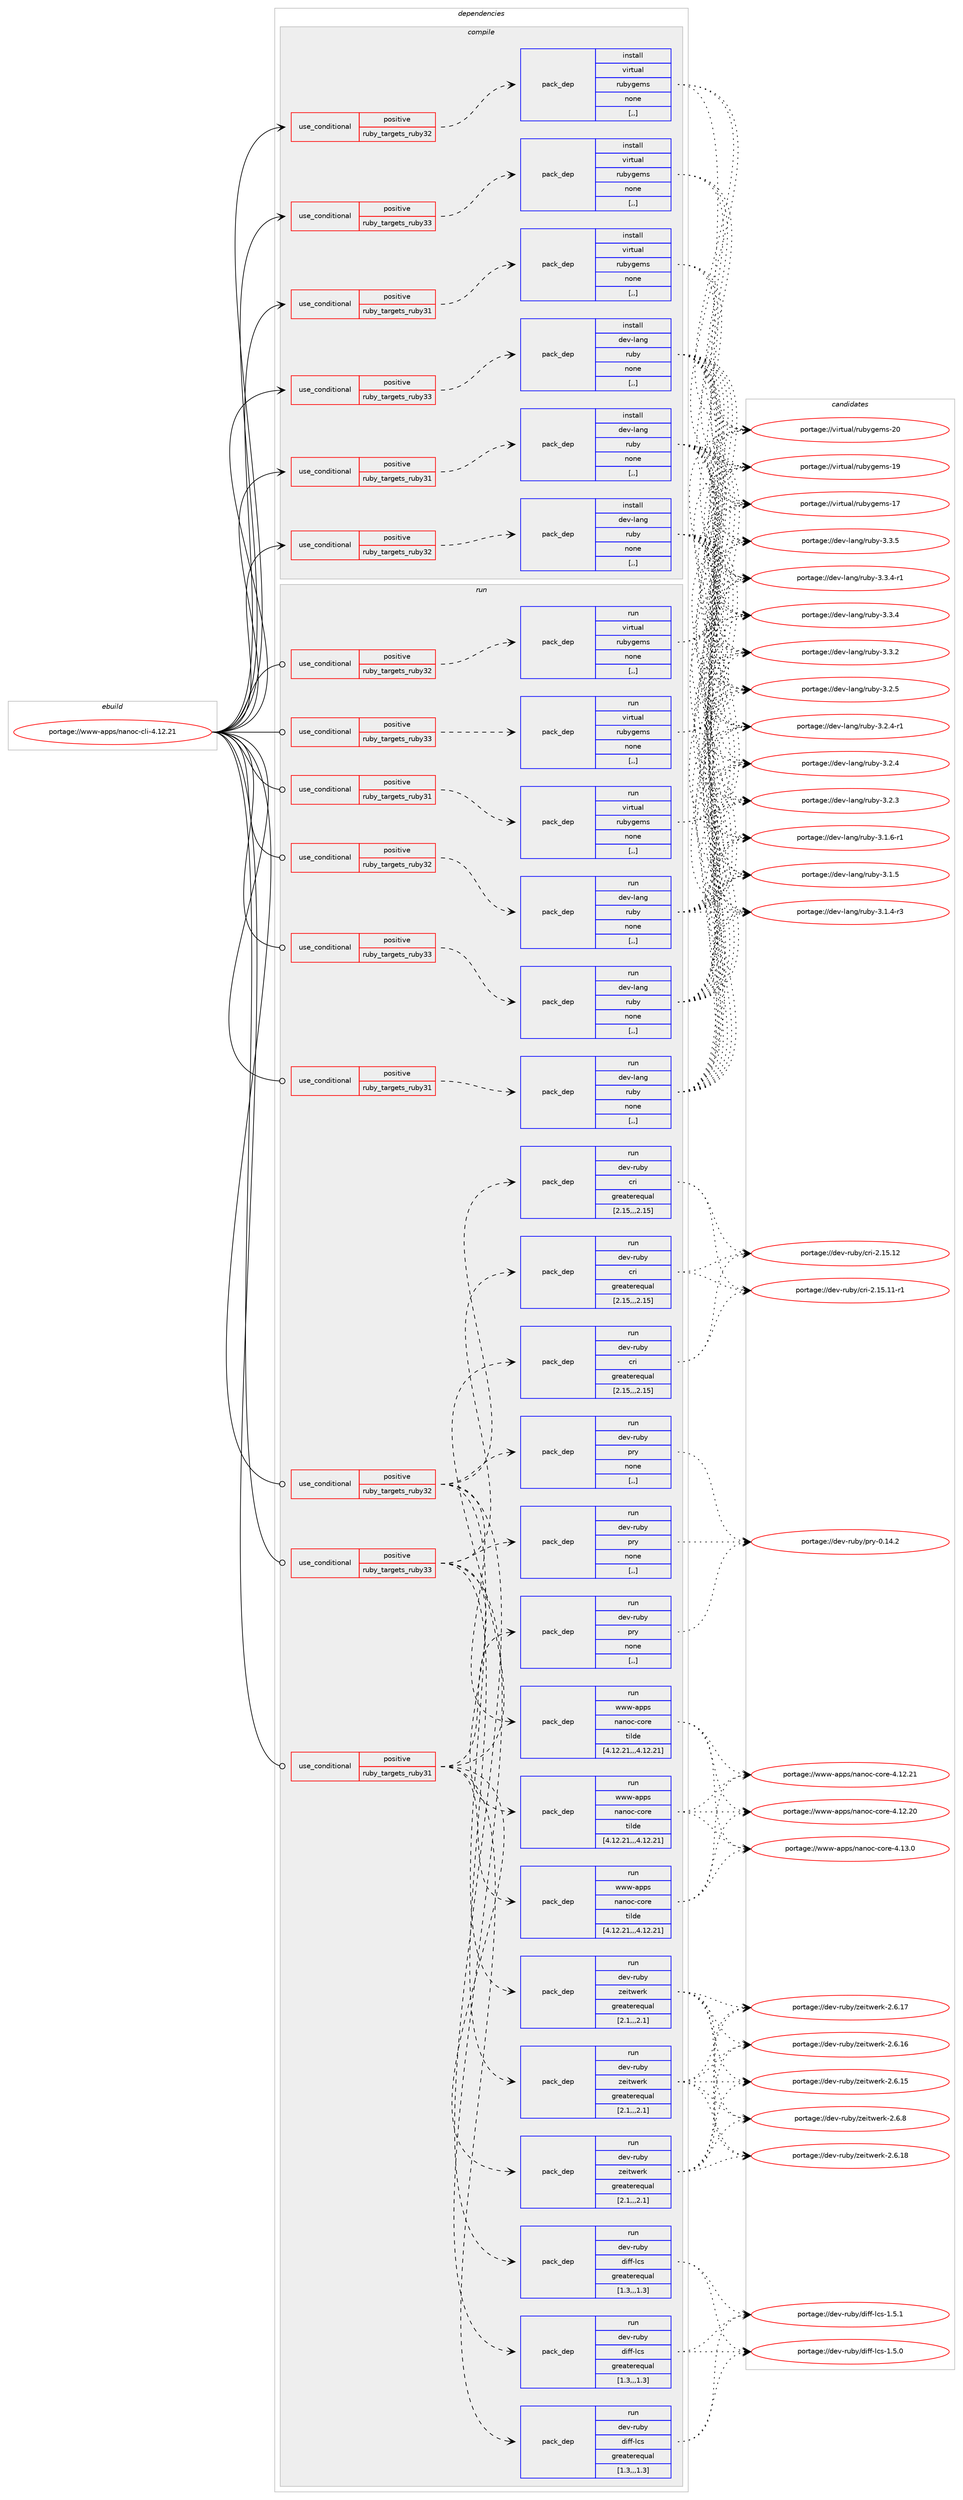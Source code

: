digraph prolog {

# *************
# Graph options
# *************

newrank=true;
concentrate=true;
compound=true;
graph [rankdir=LR,fontname=Helvetica,fontsize=10,ranksep=1.5];#, ranksep=2.5, nodesep=0.2];
edge  [arrowhead=vee];
node  [fontname=Helvetica,fontsize=10];

# **********
# The ebuild
# **********

subgraph cluster_leftcol {
color=gray;
label=<<i>ebuild</i>>;
id [label="portage://www-apps/nanoc-cli-4.12.21", color=red, width=4, href="../www-apps/nanoc-cli-4.12.21.svg"];
}

# ****************
# The dependencies
# ****************

subgraph cluster_midcol {
color=gray;
label=<<i>dependencies</i>>;
subgraph cluster_compile {
fillcolor="#eeeeee";
style=filled;
label=<<i>compile</i>>;
subgraph cond253539 {
dependency958930 [label=<<TABLE BORDER="0" CELLBORDER="1" CELLSPACING="0" CELLPADDING="4"><TR><TD ROWSPAN="3" CELLPADDING="10">use_conditional</TD></TR><TR><TD>positive</TD></TR><TR><TD>ruby_targets_ruby31</TD></TR></TABLE>>, shape=none, color=red];
subgraph pack698368 {
dependency958931 [label=<<TABLE BORDER="0" CELLBORDER="1" CELLSPACING="0" CELLPADDING="4" WIDTH="220"><TR><TD ROWSPAN="6" CELLPADDING="30">pack_dep</TD></TR><TR><TD WIDTH="110">install</TD></TR><TR><TD>dev-lang</TD></TR><TR><TD>ruby</TD></TR><TR><TD>none</TD></TR><TR><TD>[,,]</TD></TR></TABLE>>, shape=none, color=blue];
}
dependency958930:e -> dependency958931:w [weight=20,style="dashed",arrowhead="vee"];
}
id:e -> dependency958930:w [weight=20,style="solid",arrowhead="vee"];
subgraph cond253540 {
dependency958932 [label=<<TABLE BORDER="0" CELLBORDER="1" CELLSPACING="0" CELLPADDING="4"><TR><TD ROWSPAN="3" CELLPADDING="10">use_conditional</TD></TR><TR><TD>positive</TD></TR><TR><TD>ruby_targets_ruby31</TD></TR></TABLE>>, shape=none, color=red];
subgraph pack698369 {
dependency958933 [label=<<TABLE BORDER="0" CELLBORDER="1" CELLSPACING="0" CELLPADDING="4" WIDTH="220"><TR><TD ROWSPAN="6" CELLPADDING="30">pack_dep</TD></TR><TR><TD WIDTH="110">install</TD></TR><TR><TD>virtual</TD></TR><TR><TD>rubygems</TD></TR><TR><TD>none</TD></TR><TR><TD>[,,]</TD></TR></TABLE>>, shape=none, color=blue];
}
dependency958932:e -> dependency958933:w [weight=20,style="dashed",arrowhead="vee"];
}
id:e -> dependency958932:w [weight=20,style="solid",arrowhead="vee"];
subgraph cond253541 {
dependency958934 [label=<<TABLE BORDER="0" CELLBORDER="1" CELLSPACING="0" CELLPADDING="4"><TR><TD ROWSPAN="3" CELLPADDING="10">use_conditional</TD></TR><TR><TD>positive</TD></TR><TR><TD>ruby_targets_ruby32</TD></TR></TABLE>>, shape=none, color=red];
subgraph pack698370 {
dependency958935 [label=<<TABLE BORDER="0" CELLBORDER="1" CELLSPACING="0" CELLPADDING="4" WIDTH="220"><TR><TD ROWSPAN="6" CELLPADDING="30">pack_dep</TD></TR><TR><TD WIDTH="110">install</TD></TR><TR><TD>dev-lang</TD></TR><TR><TD>ruby</TD></TR><TR><TD>none</TD></TR><TR><TD>[,,]</TD></TR></TABLE>>, shape=none, color=blue];
}
dependency958934:e -> dependency958935:w [weight=20,style="dashed",arrowhead="vee"];
}
id:e -> dependency958934:w [weight=20,style="solid",arrowhead="vee"];
subgraph cond253542 {
dependency958936 [label=<<TABLE BORDER="0" CELLBORDER="1" CELLSPACING="0" CELLPADDING="4"><TR><TD ROWSPAN="3" CELLPADDING="10">use_conditional</TD></TR><TR><TD>positive</TD></TR><TR><TD>ruby_targets_ruby32</TD></TR></TABLE>>, shape=none, color=red];
subgraph pack698371 {
dependency958937 [label=<<TABLE BORDER="0" CELLBORDER="1" CELLSPACING="0" CELLPADDING="4" WIDTH="220"><TR><TD ROWSPAN="6" CELLPADDING="30">pack_dep</TD></TR><TR><TD WIDTH="110">install</TD></TR><TR><TD>virtual</TD></TR><TR><TD>rubygems</TD></TR><TR><TD>none</TD></TR><TR><TD>[,,]</TD></TR></TABLE>>, shape=none, color=blue];
}
dependency958936:e -> dependency958937:w [weight=20,style="dashed",arrowhead="vee"];
}
id:e -> dependency958936:w [weight=20,style="solid",arrowhead="vee"];
subgraph cond253543 {
dependency958938 [label=<<TABLE BORDER="0" CELLBORDER="1" CELLSPACING="0" CELLPADDING="4"><TR><TD ROWSPAN="3" CELLPADDING="10">use_conditional</TD></TR><TR><TD>positive</TD></TR><TR><TD>ruby_targets_ruby33</TD></TR></TABLE>>, shape=none, color=red];
subgraph pack698372 {
dependency958939 [label=<<TABLE BORDER="0" CELLBORDER="1" CELLSPACING="0" CELLPADDING="4" WIDTH="220"><TR><TD ROWSPAN="6" CELLPADDING="30">pack_dep</TD></TR><TR><TD WIDTH="110">install</TD></TR><TR><TD>dev-lang</TD></TR><TR><TD>ruby</TD></TR><TR><TD>none</TD></TR><TR><TD>[,,]</TD></TR></TABLE>>, shape=none, color=blue];
}
dependency958938:e -> dependency958939:w [weight=20,style="dashed",arrowhead="vee"];
}
id:e -> dependency958938:w [weight=20,style="solid",arrowhead="vee"];
subgraph cond253544 {
dependency958940 [label=<<TABLE BORDER="0" CELLBORDER="1" CELLSPACING="0" CELLPADDING="4"><TR><TD ROWSPAN="3" CELLPADDING="10">use_conditional</TD></TR><TR><TD>positive</TD></TR><TR><TD>ruby_targets_ruby33</TD></TR></TABLE>>, shape=none, color=red];
subgraph pack698373 {
dependency958941 [label=<<TABLE BORDER="0" CELLBORDER="1" CELLSPACING="0" CELLPADDING="4" WIDTH="220"><TR><TD ROWSPAN="6" CELLPADDING="30">pack_dep</TD></TR><TR><TD WIDTH="110">install</TD></TR><TR><TD>virtual</TD></TR><TR><TD>rubygems</TD></TR><TR><TD>none</TD></TR><TR><TD>[,,]</TD></TR></TABLE>>, shape=none, color=blue];
}
dependency958940:e -> dependency958941:w [weight=20,style="dashed",arrowhead="vee"];
}
id:e -> dependency958940:w [weight=20,style="solid",arrowhead="vee"];
}
subgraph cluster_compileandrun {
fillcolor="#eeeeee";
style=filled;
label=<<i>compile and run</i>>;
}
subgraph cluster_run {
fillcolor="#eeeeee";
style=filled;
label=<<i>run</i>>;
subgraph cond253545 {
dependency958942 [label=<<TABLE BORDER="0" CELLBORDER="1" CELLSPACING="0" CELLPADDING="4"><TR><TD ROWSPAN="3" CELLPADDING="10">use_conditional</TD></TR><TR><TD>positive</TD></TR><TR><TD>ruby_targets_ruby31</TD></TR></TABLE>>, shape=none, color=red];
subgraph pack698374 {
dependency958943 [label=<<TABLE BORDER="0" CELLBORDER="1" CELLSPACING="0" CELLPADDING="4" WIDTH="220"><TR><TD ROWSPAN="6" CELLPADDING="30">pack_dep</TD></TR><TR><TD WIDTH="110">run</TD></TR><TR><TD>dev-lang</TD></TR><TR><TD>ruby</TD></TR><TR><TD>none</TD></TR><TR><TD>[,,]</TD></TR></TABLE>>, shape=none, color=blue];
}
dependency958942:e -> dependency958943:w [weight=20,style="dashed",arrowhead="vee"];
}
id:e -> dependency958942:w [weight=20,style="solid",arrowhead="odot"];
subgraph cond253546 {
dependency958944 [label=<<TABLE BORDER="0" CELLBORDER="1" CELLSPACING="0" CELLPADDING="4"><TR><TD ROWSPAN="3" CELLPADDING="10">use_conditional</TD></TR><TR><TD>positive</TD></TR><TR><TD>ruby_targets_ruby31</TD></TR></TABLE>>, shape=none, color=red];
subgraph pack698375 {
dependency958945 [label=<<TABLE BORDER="0" CELLBORDER="1" CELLSPACING="0" CELLPADDING="4" WIDTH="220"><TR><TD ROWSPAN="6" CELLPADDING="30">pack_dep</TD></TR><TR><TD WIDTH="110">run</TD></TR><TR><TD>dev-ruby</TD></TR><TR><TD>cri</TD></TR><TR><TD>greaterequal</TD></TR><TR><TD>[2.15,,,2.15]</TD></TR></TABLE>>, shape=none, color=blue];
}
dependency958944:e -> dependency958945:w [weight=20,style="dashed",arrowhead="vee"];
subgraph pack698376 {
dependency958946 [label=<<TABLE BORDER="0" CELLBORDER="1" CELLSPACING="0" CELLPADDING="4" WIDTH="220"><TR><TD ROWSPAN="6" CELLPADDING="30">pack_dep</TD></TR><TR><TD WIDTH="110">run</TD></TR><TR><TD>dev-ruby</TD></TR><TR><TD>diff-lcs</TD></TR><TR><TD>greaterequal</TD></TR><TR><TD>[1.3,,,1.3]</TD></TR></TABLE>>, shape=none, color=blue];
}
dependency958944:e -> dependency958946:w [weight=20,style="dashed",arrowhead="vee"];
subgraph pack698377 {
dependency958947 [label=<<TABLE BORDER="0" CELLBORDER="1" CELLSPACING="0" CELLPADDING="4" WIDTH="220"><TR><TD ROWSPAN="6" CELLPADDING="30">pack_dep</TD></TR><TR><TD WIDTH="110">run</TD></TR><TR><TD>www-apps</TD></TR><TR><TD>nanoc-core</TD></TR><TR><TD>tilde</TD></TR><TR><TD>[4.12.21,,,4.12.21]</TD></TR></TABLE>>, shape=none, color=blue];
}
dependency958944:e -> dependency958947:w [weight=20,style="dashed",arrowhead="vee"];
subgraph pack698378 {
dependency958948 [label=<<TABLE BORDER="0" CELLBORDER="1" CELLSPACING="0" CELLPADDING="4" WIDTH="220"><TR><TD ROWSPAN="6" CELLPADDING="30">pack_dep</TD></TR><TR><TD WIDTH="110">run</TD></TR><TR><TD>dev-ruby</TD></TR><TR><TD>pry</TD></TR><TR><TD>none</TD></TR><TR><TD>[,,]</TD></TR></TABLE>>, shape=none, color=blue];
}
dependency958944:e -> dependency958948:w [weight=20,style="dashed",arrowhead="vee"];
subgraph pack698379 {
dependency958949 [label=<<TABLE BORDER="0" CELLBORDER="1" CELLSPACING="0" CELLPADDING="4" WIDTH="220"><TR><TD ROWSPAN="6" CELLPADDING="30">pack_dep</TD></TR><TR><TD WIDTH="110">run</TD></TR><TR><TD>dev-ruby</TD></TR><TR><TD>zeitwerk</TD></TR><TR><TD>greaterequal</TD></TR><TR><TD>[2.1,,,2.1]</TD></TR></TABLE>>, shape=none, color=blue];
}
dependency958944:e -> dependency958949:w [weight=20,style="dashed",arrowhead="vee"];
}
id:e -> dependency958944:w [weight=20,style="solid",arrowhead="odot"];
subgraph cond253547 {
dependency958950 [label=<<TABLE BORDER="0" CELLBORDER="1" CELLSPACING="0" CELLPADDING="4"><TR><TD ROWSPAN="3" CELLPADDING="10">use_conditional</TD></TR><TR><TD>positive</TD></TR><TR><TD>ruby_targets_ruby31</TD></TR></TABLE>>, shape=none, color=red];
subgraph pack698380 {
dependency958951 [label=<<TABLE BORDER="0" CELLBORDER="1" CELLSPACING="0" CELLPADDING="4" WIDTH="220"><TR><TD ROWSPAN="6" CELLPADDING="30">pack_dep</TD></TR><TR><TD WIDTH="110">run</TD></TR><TR><TD>virtual</TD></TR><TR><TD>rubygems</TD></TR><TR><TD>none</TD></TR><TR><TD>[,,]</TD></TR></TABLE>>, shape=none, color=blue];
}
dependency958950:e -> dependency958951:w [weight=20,style="dashed",arrowhead="vee"];
}
id:e -> dependency958950:w [weight=20,style="solid",arrowhead="odot"];
subgraph cond253548 {
dependency958952 [label=<<TABLE BORDER="0" CELLBORDER="1" CELLSPACING="0" CELLPADDING="4"><TR><TD ROWSPAN="3" CELLPADDING="10">use_conditional</TD></TR><TR><TD>positive</TD></TR><TR><TD>ruby_targets_ruby32</TD></TR></TABLE>>, shape=none, color=red];
subgraph pack698381 {
dependency958953 [label=<<TABLE BORDER="0" CELLBORDER="1" CELLSPACING="0" CELLPADDING="4" WIDTH="220"><TR><TD ROWSPAN="6" CELLPADDING="30">pack_dep</TD></TR><TR><TD WIDTH="110">run</TD></TR><TR><TD>dev-lang</TD></TR><TR><TD>ruby</TD></TR><TR><TD>none</TD></TR><TR><TD>[,,]</TD></TR></TABLE>>, shape=none, color=blue];
}
dependency958952:e -> dependency958953:w [weight=20,style="dashed",arrowhead="vee"];
}
id:e -> dependency958952:w [weight=20,style="solid",arrowhead="odot"];
subgraph cond253549 {
dependency958954 [label=<<TABLE BORDER="0" CELLBORDER="1" CELLSPACING="0" CELLPADDING="4"><TR><TD ROWSPAN="3" CELLPADDING="10">use_conditional</TD></TR><TR><TD>positive</TD></TR><TR><TD>ruby_targets_ruby32</TD></TR></TABLE>>, shape=none, color=red];
subgraph pack698382 {
dependency958955 [label=<<TABLE BORDER="0" CELLBORDER="1" CELLSPACING="0" CELLPADDING="4" WIDTH="220"><TR><TD ROWSPAN="6" CELLPADDING="30">pack_dep</TD></TR><TR><TD WIDTH="110">run</TD></TR><TR><TD>dev-ruby</TD></TR><TR><TD>cri</TD></TR><TR><TD>greaterequal</TD></TR><TR><TD>[2.15,,,2.15]</TD></TR></TABLE>>, shape=none, color=blue];
}
dependency958954:e -> dependency958955:w [weight=20,style="dashed",arrowhead="vee"];
subgraph pack698383 {
dependency958956 [label=<<TABLE BORDER="0" CELLBORDER="1" CELLSPACING="0" CELLPADDING="4" WIDTH="220"><TR><TD ROWSPAN="6" CELLPADDING="30">pack_dep</TD></TR><TR><TD WIDTH="110">run</TD></TR><TR><TD>dev-ruby</TD></TR><TR><TD>diff-lcs</TD></TR><TR><TD>greaterequal</TD></TR><TR><TD>[1.3,,,1.3]</TD></TR></TABLE>>, shape=none, color=blue];
}
dependency958954:e -> dependency958956:w [weight=20,style="dashed",arrowhead="vee"];
subgraph pack698384 {
dependency958957 [label=<<TABLE BORDER="0" CELLBORDER="1" CELLSPACING="0" CELLPADDING="4" WIDTH="220"><TR><TD ROWSPAN="6" CELLPADDING="30">pack_dep</TD></TR><TR><TD WIDTH="110">run</TD></TR><TR><TD>www-apps</TD></TR><TR><TD>nanoc-core</TD></TR><TR><TD>tilde</TD></TR><TR><TD>[4.12.21,,,4.12.21]</TD></TR></TABLE>>, shape=none, color=blue];
}
dependency958954:e -> dependency958957:w [weight=20,style="dashed",arrowhead="vee"];
subgraph pack698385 {
dependency958958 [label=<<TABLE BORDER="0" CELLBORDER="1" CELLSPACING="0" CELLPADDING="4" WIDTH="220"><TR><TD ROWSPAN="6" CELLPADDING="30">pack_dep</TD></TR><TR><TD WIDTH="110">run</TD></TR><TR><TD>dev-ruby</TD></TR><TR><TD>pry</TD></TR><TR><TD>none</TD></TR><TR><TD>[,,]</TD></TR></TABLE>>, shape=none, color=blue];
}
dependency958954:e -> dependency958958:w [weight=20,style="dashed",arrowhead="vee"];
subgraph pack698386 {
dependency958959 [label=<<TABLE BORDER="0" CELLBORDER="1" CELLSPACING="0" CELLPADDING="4" WIDTH="220"><TR><TD ROWSPAN="6" CELLPADDING="30">pack_dep</TD></TR><TR><TD WIDTH="110">run</TD></TR><TR><TD>dev-ruby</TD></TR><TR><TD>zeitwerk</TD></TR><TR><TD>greaterequal</TD></TR><TR><TD>[2.1,,,2.1]</TD></TR></TABLE>>, shape=none, color=blue];
}
dependency958954:e -> dependency958959:w [weight=20,style="dashed",arrowhead="vee"];
}
id:e -> dependency958954:w [weight=20,style="solid",arrowhead="odot"];
subgraph cond253550 {
dependency958960 [label=<<TABLE BORDER="0" CELLBORDER="1" CELLSPACING="0" CELLPADDING="4"><TR><TD ROWSPAN="3" CELLPADDING="10">use_conditional</TD></TR><TR><TD>positive</TD></TR><TR><TD>ruby_targets_ruby32</TD></TR></TABLE>>, shape=none, color=red];
subgraph pack698387 {
dependency958961 [label=<<TABLE BORDER="0" CELLBORDER="1" CELLSPACING="0" CELLPADDING="4" WIDTH="220"><TR><TD ROWSPAN="6" CELLPADDING="30">pack_dep</TD></TR><TR><TD WIDTH="110">run</TD></TR><TR><TD>virtual</TD></TR><TR><TD>rubygems</TD></TR><TR><TD>none</TD></TR><TR><TD>[,,]</TD></TR></TABLE>>, shape=none, color=blue];
}
dependency958960:e -> dependency958961:w [weight=20,style="dashed",arrowhead="vee"];
}
id:e -> dependency958960:w [weight=20,style="solid",arrowhead="odot"];
subgraph cond253551 {
dependency958962 [label=<<TABLE BORDER="0" CELLBORDER="1" CELLSPACING="0" CELLPADDING="4"><TR><TD ROWSPAN="3" CELLPADDING="10">use_conditional</TD></TR><TR><TD>positive</TD></TR><TR><TD>ruby_targets_ruby33</TD></TR></TABLE>>, shape=none, color=red];
subgraph pack698388 {
dependency958963 [label=<<TABLE BORDER="0" CELLBORDER="1" CELLSPACING="0" CELLPADDING="4" WIDTH="220"><TR><TD ROWSPAN="6" CELLPADDING="30">pack_dep</TD></TR><TR><TD WIDTH="110">run</TD></TR><TR><TD>dev-lang</TD></TR><TR><TD>ruby</TD></TR><TR><TD>none</TD></TR><TR><TD>[,,]</TD></TR></TABLE>>, shape=none, color=blue];
}
dependency958962:e -> dependency958963:w [weight=20,style="dashed",arrowhead="vee"];
}
id:e -> dependency958962:w [weight=20,style="solid",arrowhead="odot"];
subgraph cond253552 {
dependency958964 [label=<<TABLE BORDER="0" CELLBORDER="1" CELLSPACING="0" CELLPADDING="4"><TR><TD ROWSPAN="3" CELLPADDING="10">use_conditional</TD></TR><TR><TD>positive</TD></TR><TR><TD>ruby_targets_ruby33</TD></TR></TABLE>>, shape=none, color=red];
subgraph pack698389 {
dependency958965 [label=<<TABLE BORDER="0" CELLBORDER="1" CELLSPACING="0" CELLPADDING="4" WIDTH="220"><TR><TD ROWSPAN="6" CELLPADDING="30">pack_dep</TD></TR><TR><TD WIDTH="110">run</TD></TR><TR><TD>dev-ruby</TD></TR><TR><TD>cri</TD></TR><TR><TD>greaterequal</TD></TR><TR><TD>[2.15,,,2.15]</TD></TR></TABLE>>, shape=none, color=blue];
}
dependency958964:e -> dependency958965:w [weight=20,style="dashed",arrowhead="vee"];
subgraph pack698390 {
dependency958966 [label=<<TABLE BORDER="0" CELLBORDER="1" CELLSPACING="0" CELLPADDING="4" WIDTH="220"><TR><TD ROWSPAN="6" CELLPADDING="30">pack_dep</TD></TR><TR><TD WIDTH="110">run</TD></TR><TR><TD>dev-ruby</TD></TR><TR><TD>diff-lcs</TD></TR><TR><TD>greaterequal</TD></TR><TR><TD>[1.3,,,1.3]</TD></TR></TABLE>>, shape=none, color=blue];
}
dependency958964:e -> dependency958966:w [weight=20,style="dashed",arrowhead="vee"];
subgraph pack698391 {
dependency958967 [label=<<TABLE BORDER="0" CELLBORDER="1" CELLSPACING="0" CELLPADDING="4" WIDTH="220"><TR><TD ROWSPAN="6" CELLPADDING="30">pack_dep</TD></TR><TR><TD WIDTH="110">run</TD></TR><TR><TD>www-apps</TD></TR><TR><TD>nanoc-core</TD></TR><TR><TD>tilde</TD></TR><TR><TD>[4.12.21,,,4.12.21]</TD></TR></TABLE>>, shape=none, color=blue];
}
dependency958964:e -> dependency958967:w [weight=20,style="dashed",arrowhead="vee"];
subgraph pack698392 {
dependency958968 [label=<<TABLE BORDER="0" CELLBORDER="1" CELLSPACING="0" CELLPADDING="4" WIDTH="220"><TR><TD ROWSPAN="6" CELLPADDING="30">pack_dep</TD></TR><TR><TD WIDTH="110">run</TD></TR><TR><TD>dev-ruby</TD></TR><TR><TD>pry</TD></TR><TR><TD>none</TD></TR><TR><TD>[,,]</TD></TR></TABLE>>, shape=none, color=blue];
}
dependency958964:e -> dependency958968:w [weight=20,style="dashed",arrowhead="vee"];
subgraph pack698393 {
dependency958969 [label=<<TABLE BORDER="0" CELLBORDER="1" CELLSPACING="0" CELLPADDING="4" WIDTH="220"><TR><TD ROWSPAN="6" CELLPADDING="30">pack_dep</TD></TR><TR><TD WIDTH="110">run</TD></TR><TR><TD>dev-ruby</TD></TR><TR><TD>zeitwerk</TD></TR><TR><TD>greaterequal</TD></TR><TR><TD>[2.1,,,2.1]</TD></TR></TABLE>>, shape=none, color=blue];
}
dependency958964:e -> dependency958969:w [weight=20,style="dashed",arrowhead="vee"];
}
id:e -> dependency958964:w [weight=20,style="solid",arrowhead="odot"];
subgraph cond253553 {
dependency958970 [label=<<TABLE BORDER="0" CELLBORDER="1" CELLSPACING="0" CELLPADDING="4"><TR><TD ROWSPAN="3" CELLPADDING="10">use_conditional</TD></TR><TR><TD>positive</TD></TR><TR><TD>ruby_targets_ruby33</TD></TR></TABLE>>, shape=none, color=red];
subgraph pack698394 {
dependency958971 [label=<<TABLE BORDER="0" CELLBORDER="1" CELLSPACING="0" CELLPADDING="4" WIDTH="220"><TR><TD ROWSPAN="6" CELLPADDING="30">pack_dep</TD></TR><TR><TD WIDTH="110">run</TD></TR><TR><TD>virtual</TD></TR><TR><TD>rubygems</TD></TR><TR><TD>none</TD></TR><TR><TD>[,,]</TD></TR></TABLE>>, shape=none, color=blue];
}
dependency958970:e -> dependency958971:w [weight=20,style="dashed",arrowhead="vee"];
}
id:e -> dependency958970:w [weight=20,style="solid",arrowhead="odot"];
}
}

# **************
# The candidates
# **************

subgraph cluster_choices {
rank=same;
color=gray;
label=<<i>candidates</i>>;

subgraph choice698368 {
color=black;
nodesep=1;
choice10010111845108971101034711411798121455146514653 [label="portage://dev-lang/ruby-3.3.5", color=red, width=4,href="../dev-lang/ruby-3.3.5.svg"];
choice100101118451089711010347114117981214551465146524511449 [label="portage://dev-lang/ruby-3.3.4-r1", color=red, width=4,href="../dev-lang/ruby-3.3.4-r1.svg"];
choice10010111845108971101034711411798121455146514652 [label="portage://dev-lang/ruby-3.3.4", color=red, width=4,href="../dev-lang/ruby-3.3.4.svg"];
choice10010111845108971101034711411798121455146514650 [label="portage://dev-lang/ruby-3.3.2", color=red, width=4,href="../dev-lang/ruby-3.3.2.svg"];
choice10010111845108971101034711411798121455146504653 [label="portage://dev-lang/ruby-3.2.5", color=red, width=4,href="../dev-lang/ruby-3.2.5.svg"];
choice100101118451089711010347114117981214551465046524511449 [label="portage://dev-lang/ruby-3.2.4-r1", color=red, width=4,href="../dev-lang/ruby-3.2.4-r1.svg"];
choice10010111845108971101034711411798121455146504652 [label="portage://dev-lang/ruby-3.2.4", color=red, width=4,href="../dev-lang/ruby-3.2.4.svg"];
choice10010111845108971101034711411798121455146504651 [label="portage://dev-lang/ruby-3.2.3", color=red, width=4,href="../dev-lang/ruby-3.2.3.svg"];
choice100101118451089711010347114117981214551464946544511449 [label="portage://dev-lang/ruby-3.1.6-r1", color=red, width=4,href="../dev-lang/ruby-3.1.6-r1.svg"];
choice10010111845108971101034711411798121455146494653 [label="portage://dev-lang/ruby-3.1.5", color=red, width=4,href="../dev-lang/ruby-3.1.5.svg"];
choice100101118451089711010347114117981214551464946524511451 [label="portage://dev-lang/ruby-3.1.4-r3", color=red, width=4,href="../dev-lang/ruby-3.1.4-r3.svg"];
dependency958931:e -> choice10010111845108971101034711411798121455146514653:w [style=dotted,weight="100"];
dependency958931:e -> choice100101118451089711010347114117981214551465146524511449:w [style=dotted,weight="100"];
dependency958931:e -> choice10010111845108971101034711411798121455146514652:w [style=dotted,weight="100"];
dependency958931:e -> choice10010111845108971101034711411798121455146514650:w [style=dotted,weight="100"];
dependency958931:e -> choice10010111845108971101034711411798121455146504653:w [style=dotted,weight="100"];
dependency958931:e -> choice100101118451089711010347114117981214551465046524511449:w [style=dotted,weight="100"];
dependency958931:e -> choice10010111845108971101034711411798121455146504652:w [style=dotted,weight="100"];
dependency958931:e -> choice10010111845108971101034711411798121455146504651:w [style=dotted,weight="100"];
dependency958931:e -> choice100101118451089711010347114117981214551464946544511449:w [style=dotted,weight="100"];
dependency958931:e -> choice10010111845108971101034711411798121455146494653:w [style=dotted,weight="100"];
dependency958931:e -> choice100101118451089711010347114117981214551464946524511451:w [style=dotted,weight="100"];
}
subgraph choice698369 {
color=black;
nodesep=1;
choice118105114116117971084711411798121103101109115455048 [label="portage://virtual/rubygems-20", color=red, width=4,href="../virtual/rubygems-20.svg"];
choice118105114116117971084711411798121103101109115454957 [label="portage://virtual/rubygems-19", color=red, width=4,href="../virtual/rubygems-19.svg"];
choice118105114116117971084711411798121103101109115454955 [label="portage://virtual/rubygems-17", color=red, width=4,href="../virtual/rubygems-17.svg"];
dependency958933:e -> choice118105114116117971084711411798121103101109115455048:w [style=dotted,weight="100"];
dependency958933:e -> choice118105114116117971084711411798121103101109115454957:w [style=dotted,weight="100"];
dependency958933:e -> choice118105114116117971084711411798121103101109115454955:w [style=dotted,weight="100"];
}
subgraph choice698370 {
color=black;
nodesep=1;
choice10010111845108971101034711411798121455146514653 [label="portage://dev-lang/ruby-3.3.5", color=red, width=4,href="../dev-lang/ruby-3.3.5.svg"];
choice100101118451089711010347114117981214551465146524511449 [label="portage://dev-lang/ruby-3.3.4-r1", color=red, width=4,href="../dev-lang/ruby-3.3.4-r1.svg"];
choice10010111845108971101034711411798121455146514652 [label="portage://dev-lang/ruby-3.3.4", color=red, width=4,href="../dev-lang/ruby-3.3.4.svg"];
choice10010111845108971101034711411798121455146514650 [label="portage://dev-lang/ruby-3.3.2", color=red, width=4,href="../dev-lang/ruby-3.3.2.svg"];
choice10010111845108971101034711411798121455146504653 [label="portage://dev-lang/ruby-3.2.5", color=red, width=4,href="../dev-lang/ruby-3.2.5.svg"];
choice100101118451089711010347114117981214551465046524511449 [label="portage://dev-lang/ruby-3.2.4-r1", color=red, width=4,href="../dev-lang/ruby-3.2.4-r1.svg"];
choice10010111845108971101034711411798121455146504652 [label="portage://dev-lang/ruby-3.2.4", color=red, width=4,href="../dev-lang/ruby-3.2.4.svg"];
choice10010111845108971101034711411798121455146504651 [label="portage://dev-lang/ruby-3.2.3", color=red, width=4,href="../dev-lang/ruby-3.2.3.svg"];
choice100101118451089711010347114117981214551464946544511449 [label="portage://dev-lang/ruby-3.1.6-r1", color=red, width=4,href="../dev-lang/ruby-3.1.6-r1.svg"];
choice10010111845108971101034711411798121455146494653 [label="portage://dev-lang/ruby-3.1.5", color=red, width=4,href="../dev-lang/ruby-3.1.5.svg"];
choice100101118451089711010347114117981214551464946524511451 [label="portage://dev-lang/ruby-3.1.4-r3", color=red, width=4,href="../dev-lang/ruby-3.1.4-r3.svg"];
dependency958935:e -> choice10010111845108971101034711411798121455146514653:w [style=dotted,weight="100"];
dependency958935:e -> choice100101118451089711010347114117981214551465146524511449:w [style=dotted,weight="100"];
dependency958935:e -> choice10010111845108971101034711411798121455146514652:w [style=dotted,weight="100"];
dependency958935:e -> choice10010111845108971101034711411798121455146514650:w [style=dotted,weight="100"];
dependency958935:e -> choice10010111845108971101034711411798121455146504653:w [style=dotted,weight="100"];
dependency958935:e -> choice100101118451089711010347114117981214551465046524511449:w [style=dotted,weight="100"];
dependency958935:e -> choice10010111845108971101034711411798121455146504652:w [style=dotted,weight="100"];
dependency958935:e -> choice10010111845108971101034711411798121455146504651:w [style=dotted,weight="100"];
dependency958935:e -> choice100101118451089711010347114117981214551464946544511449:w [style=dotted,weight="100"];
dependency958935:e -> choice10010111845108971101034711411798121455146494653:w [style=dotted,weight="100"];
dependency958935:e -> choice100101118451089711010347114117981214551464946524511451:w [style=dotted,weight="100"];
}
subgraph choice698371 {
color=black;
nodesep=1;
choice118105114116117971084711411798121103101109115455048 [label="portage://virtual/rubygems-20", color=red, width=4,href="../virtual/rubygems-20.svg"];
choice118105114116117971084711411798121103101109115454957 [label="portage://virtual/rubygems-19", color=red, width=4,href="../virtual/rubygems-19.svg"];
choice118105114116117971084711411798121103101109115454955 [label="portage://virtual/rubygems-17", color=red, width=4,href="../virtual/rubygems-17.svg"];
dependency958937:e -> choice118105114116117971084711411798121103101109115455048:w [style=dotted,weight="100"];
dependency958937:e -> choice118105114116117971084711411798121103101109115454957:w [style=dotted,weight="100"];
dependency958937:e -> choice118105114116117971084711411798121103101109115454955:w [style=dotted,weight="100"];
}
subgraph choice698372 {
color=black;
nodesep=1;
choice10010111845108971101034711411798121455146514653 [label="portage://dev-lang/ruby-3.3.5", color=red, width=4,href="../dev-lang/ruby-3.3.5.svg"];
choice100101118451089711010347114117981214551465146524511449 [label="portage://dev-lang/ruby-3.3.4-r1", color=red, width=4,href="../dev-lang/ruby-3.3.4-r1.svg"];
choice10010111845108971101034711411798121455146514652 [label="portage://dev-lang/ruby-3.3.4", color=red, width=4,href="../dev-lang/ruby-3.3.4.svg"];
choice10010111845108971101034711411798121455146514650 [label="portage://dev-lang/ruby-3.3.2", color=red, width=4,href="../dev-lang/ruby-3.3.2.svg"];
choice10010111845108971101034711411798121455146504653 [label="portage://dev-lang/ruby-3.2.5", color=red, width=4,href="../dev-lang/ruby-3.2.5.svg"];
choice100101118451089711010347114117981214551465046524511449 [label="portage://dev-lang/ruby-3.2.4-r1", color=red, width=4,href="../dev-lang/ruby-3.2.4-r1.svg"];
choice10010111845108971101034711411798121455146504652 [label="portage://dev-lang/ruby-3.2.4", color=red, width=4,href="../dev-lang/ruby-3.2.4.svg"];
choice10010111845108971101034711411798121455146504651 [label="portage://dev-lang/ruby-3.2.3", color=red, width=4,href="../dev-lang/ruby-3.2.3.svg"];
choice100101118451089711010347114117981214551464946544511449 [label="portage://dev-lang/ruby-3.1.6-r1", color=red, width=4,href="../dev-lang/ruby-3.1.6-r1.svg"];
choice10010111845108971101034711411798121455146494653 [label="portage://dev-lang/ruby-3.1.5", color=red, width=4,href="../dev-lang/ruby-3.1.5.svg"];
choice100101118451089711010347114117981214551464946524511451 [label="portage://dev-lang/ruby-3.1.4-r3", color=red, width=4,href="../dev-lang/ruby-3.1.4-r3.svg"];
dependency958939:e -> choice10010111845108971101034711411798121455146514653:w [style=dotted,weight="100"];
dependency958939:e -> choice100101118451089711010347114117981214551465146524511449:w [style=dotted,weight="100"];
dependency958939:e -> choice10010111845108971101034711411798121455146514652:w [style=dotted,weight="100"];
dependency958939:e -> choice10010111845108971101034711411798121455146514650:w [style=dotted,weight="100"];
dependency958939:e -> choice10010111845108971101034711411798121455146504653:w [style=dotted,weight="100"];
dependency958939:e -> choice100101118451089711010347114117981214551465046524511449:w [style=dotted,weight="100"];
dependency958939:e -> choice10010111845108971101034711411798121455146504652:w [style=dotted,weight="100"];
dependency958939:e -> choice10010111845108971101034711411798121455146504651:w [style=dotted,weight="100"];
dependency958939:e -> choice100101118451089711010347114117981214551464946544511449:w [style=dotted,weight="100"];
dependency958939:e -> choice10010111845108971101034711411798121455146494653:w [style=dotted,weight="100"];
dependency958939:e -> choice100101118451089711010347114117981214551464946524511451:w [style=dotted,weight="100"];
}
subgraph choice698373 {
color=black;
nodesep=1;
choice118105114116117971084711411798121103101109115455048 [label="portage://virtual/rubygems-20", color=red, width=4,href="../virtual/rubygems-20.svg"];
choice118105114116117971084711411798121103101109115454957 [label="portage://virtual/rubygems-19", color=red, width=4,href="../virtual/rubygems-19.svg"];
choice118105114116117971084711411798121103101109115454955 [label="portage://virtual/rubygems-17", color=red, width=4,href="../virtual/rubygems-17.svg"];
dependency958941:e -> choice118105114116117971084711411798121103101109115455048:w [style=dotted,weight="100"];
dependency958941:e -> choice118105114116117971084711411798121103101109115454957:w [style=dotted,weight="100"];
dependency958941:e -> choice118105114116117971084711411798121103101109115454955:w [style=dotted,weight="100"];
}
subgraph choice698374 {
color=black;
nodesep=1;
choice10010111845108971101034711411798121455146514653 [label="portage://dev-lang/ruby-3.3.5", color=red, width=4,href="../dev-lang/ruby-3.3.5.svg"];
choice100101118451089711010347114117981214551465146524511449 [label="portage://dev-lang/ruby-3.3.4-r1", color=red, width=4,href="../dev-lang/ruby-3.3.4-r1.svg"];
choice10010111845108971101034711411798121455146514652 [label="portage://dev-lang/ruby-3.3.4", color=red, width=4,href="../dev-lang/ruby-3.3.4.svg"];
choice10010111845108971101034711411798121455146514650 [label="portage://dev-lang/ruby-3.3.2", color=red, width=4,href="../dev-lang/ruby-3.3.2.svg"];
choice10010111845108971101034711411798121455146504653 [label="portage://dev-lang/ruby-3.2.5", color=red, width=4,href="../dev-lang/ruby-3.2.5.svg"];
choice100101118451089711010347114117981214551465046524511449 [label="portage://dev-lang/ruby-3.2.4-r1", color=red, width=4,href="../dev-lang/ruby-3.2.4-r1.svg"];
choice10010111845108971101034711411798121455146504652 [label="portage://dev-lang/ruby-3.2.4", color=red, width=4,href="../dev-lang/ruby-3.2.4.svg"];
choice10010111845108971101034711411798121455146504651 [label="portage://dev-lang/ruby-3.2.3", color=red, width=4,href="../dev-lang/ruby-3.2.3.svg"];
choice100101118451089711010347114117981214551464946544511449 [label="portage://dev-lang/ruby-3.1.6-r1", color=red, width=4,href="../dev-lang/ruby-3.1.6-r1.svg"];
choice10010111845108971101034711411798121455146494653 [label="portage://dev-lang/ruby-3.1.5", color=red, width=4,href="../dev-lang/ruby-3.1.5.svg"];
choice100101118451089711010347114117981214551464946524511451 [label="portage://dev-lang/ruby-3.1.4-r3", color=red, width=4,href="../dev-lang/ruby-3.1.4-r3.svg"];
dependency958943:e -> choice10010111845108971101034711411798121455146514653:w [style=dotted,weight="100"];
dependency958943:e -> choice100101118451089711010347114117981214551465146524511449:w [style=dotted,weight="100"];
dependency958943:e -> choice10010111845108971101034711411798121455146514652:w [style=dotted,weight="100"];
dependency958943:e -> choice10010111845108971101034711411798121455146514650:w [style=dotted,weight="100"];
dependency958943:e -> choice10010111845108971101034711411798121455146504653:w [style=dotted,weight="100"];
dependency958943:e -> choice100101118451089711010347114117981214551465046524511449:w [style=dotted,weight="100"];
dependency958943:e -> choice10010111845108971101034711411798121455146504652:w [style=dotted,weight="100"];
dependency958943:e -> choice10010111845108971101034711411798121455146504651:w [style=dotted,weight="100"];
dependency958943:e -> choice100101118451089711010347114117981214551464946544511449:w [style=dotted,weight="100"];
dependency958943:e -> choice10010111845108971101034711411798121455146494653:w [style=dotted,weight="100"];
dependency958943:e -> choice100101118451089711010347114117981214551464946524511451:w [style=dotted,weight="100"];
}
subgraph choice698375 {
color=black;
nodesep=1;
choice100101118451141179812147991141054550464953464950 [label="portage://dev-ruby/cri-2.15.12", color=red, width=4,href="../dev-ruby/cri-2.15.12.svg"];
choice1001011184511411798121479911410545504649534649494511449 [label="portage://dev-ruby/cri-2.15.11-r1", color=red, width=4,href="../dev-ruby/cri-2.15.11-r1.svg"];
dependency958945:e -> choice100101118451141179812147991141054550464953464950:w [style=dotted,weight="100"];
dependency958945:e -> choice1001011184511411798121479911410545504649534649494511449:w [style=dotted,weight="100"];
}
subgraph choice698376 {
color=black;
nodesep=1;
choice1001011184511411798121471001051021024510899115454946534649 [label="portage://dev-ruby/diff-lcs-1.5.1", color=red, width=4,href="../dev-ruby/diff-lcs-1.5.1.svg"];
choice1001011184511411798121471001051021024510899115454946534648 [label="portage://dev-ruby/diff-lcs-1.5.0", color=red, width=4,href="../dev-ruby/diff-lcs-1.5.0.svg"];
dependency958946:e -> choice1001011184511411798121471001051021024510899115454946534649:w [style=dotted,weight="100"];
dependency958946:e -> choice1001011184511411798121471001051021024510899115454946534648:w [style=dotted,weight="100"];
}
subgraph choice698377 {
color=black;
nodesep=1;
choice1191191194597112112115471109711011199459911111410145524649514648 [label="portage://www-apps/nanoc-core-4.13.0", color=red, width=4,href="../www-apps/nanoc-core-4.13.0.svg"];
choice119119119459711211211547110971101119945991111141014552464950465049 [label="portage://www-apps/nanoc-core-4.12.21", color=red, width=4,href="../www-apps/nanoc-core-4.12.21.svg"];
choice119119119459711211211547110971101119945991111141014552464950465048 [label="portage://www-apps/nanoc-core-4.12.20", color=red, width=4,href="../www-apps/nanoc-core-4.12.20.svg"];
dependency958947:e -> choice1191191194597112112115471109711011199459911111410145524649514648:w [style=dotted,weight="100"];
dependency958947:e -> choice119119119459711211211547110971101119945991111141014552464950465049:w [style=dotted,weight="100"];
dependency958947:e -> choice119119119459711211211547110971101119945991111141014552464950465048:w [style=dotted,weight="100"];
}
subgraph choice698378 {
color=black;
nodesep=1;
choice10010111845114117981214711211412145484649524650 [label="portage://dev-ruby/pry-0.14.2", color=red, width=4,href="../dev-ruby/pry-0.14.2.svg"];
dependency958948:e -> choice10010111845114117981214711211412145484649524650:w [style=dotted,weight="100"];
}
subgraph choice698379 {
color=black;
nodesep=1;
choice10010111845114117981214712210110511611910111410745504654464956 [label="portage://dev-ruby/zeitwerk-2.6.18", color=red, width=4,href="../dev-ruby/zeitwerk-2.6.18.svg"];
choice10010111845114117981214712210110511611910111410745504654464955 [label="portage://dev-ruby/zeitwerk-2.6.17", color=red, width=4,href="../dev-ruby/zeitwerk-2.6.17.svg"];
choice10010111845114117981214712210110511611910111410745504654464954 [label="portage://dev-ruby/zeitwerk-2.6.16", color=red, width=4,href="../dev-ruby/zeitwerk-2.6.16.svg"];
choice10010111845114117981214712210110511611910111410745504654464953 [label="portage://dev-ruby/zeitwerk-2.6.15", color=red, width=4,href="../dev-ruby/zeitwerk-2.6.15.svg"];
choice100101118451141179812147122101105116119101114107455046544656 [label="portage://dev-ruby/zeitwerk-2.6.8", color=red, width=4,href="../dev-ruby/zeitwerk-2.6.8.svg"];
dependency958949:e -> choice10010111845114117981214712210110511611910111410745504654464956:w [style=dotted,weight="100"];
dependency958949:e -> choice10010111845114117981214712210110511611910111410745504654464955:w [style=dotted,weight="100"];
dependency958949:e -> choice10010111845114117981214712210110511611910111410745504654464954:w [style=dotted,weight="100"];
dependency958949:e -> choice10010111845114117981214712210110511611910111410745504654464953:w [style=dotted,weight="100"];
dependency958949:e -> choice100101118451141179812147122101105116119101114107455046544656:w [style=dotted,weight="100"];
}
subgraph choice698380 {
color=black;
nodesep=1;
choice118105114116117971084711411798121103101109115455048 [label="portage://virtual/rubygems-20", color=red, width=4,href="../virtual/rubygems-20.svg"];
choice118105114116117971084711411798121103101109115454957 [label="portage://virtual/rubygems-19", color=red, width=4,href="../virtual/rubygems-19.svg"];
choice118105114116117971084711411798121103101109115454955 [label="portage://virtual/rubygems-17", color=red, width=4,href="../virtual/rubygems-17.svg"];
dependency958951:e -> choice118105114116117971084711411798121103101109115455048:w [style=dotted,weight="100"];
dependency958951:e -> choice118105114116117971084711411798121103101109115454957:w [style=dotted,weight="100"];
dependency958951:e -> choice118105114116117971084711411798121103101109115454955:w [style=dotted,weight="100"];
}
subgraph choice698381 {
color=black;
nodesep=1;
choice10010111845108971101034711411798121455146514653 [label="portage://dev-lang/ruby-3.3.5", color=red, width=4,href="../dev-lang/ruby-3.3.5.svg"];
choice100101118451089711010347114117981214551465146524511449 [label="portage://dev-lang/ruby-3.3.4-r1", color=red, width=4,href="../dev-lang/ruby-3.3.4-r1.svg"];
choice10010111845108971101034711411798121455146514652 [label="portage://dev-lang/ruby-3.3.4", color=red, width=4,href="../dev-lang/ruby-3.3.4.svg"];
choice10010111845108971101034711411798121455146514650 [label="portage://dev-lang/ruby-3.3.2", color=red, width=4,href="../dev-lang/ruby-3.3.2.svg"];
choice10010111845108971101034711411798121455146504653 [label="portage://dev-lang/ruby-3.2.5", color=red, width=4,href="../dev-lang/ruby-3.2.5.svg"];
choice100101118451089711010347114117981214551465046524511449 [label="portage://dev-lang/ruby-3.2.4-r1", color=red, width=4,href="../dev-lang/ruby-3.2.4-r1.svg"];
choice10010111845108971101034711411798121455146504652 [label="portage://dev-lang/ruby-3.2.4", color=red, width=4,href="../dev-lang/ruby-3.2.4.svg"];
choice10010111845108971101034711411798121455146504651 [label="portage://dev-lang/ruby-3.2.3", color=red, width=4,href="../dev-lang/ruby-3.2.3.svg"];
choice100101118451089711010347114117981214551464946544511449 [label="portage://dev-lang/ruby-3.1.6-r1", color=red, width=4,href="../dev-lang/ruby-3.1.6-r1.svg"];
choice10010111845108971101034711411798121455146494653 [label="portage://dev-lang/ruby-3.1.5", color=red, width=4,href="../dev-lang/ruby-3.1.5.svg"];
choice100101118451089711010347114117981214551464946524511451 [label="portage://dev-lang/ruby-3.1.4-r3", color=red, width=4,href="../dev-lang/ruby-3.1.4-r3.svg"];
dependency958953:e -> choice10010111845108971101034711411798121455146514653:w [style=dotted,weight="100"];
dependency958953:e -> choice100101118451089711010347114117981214551465146524511449:w [style=dotted,weight="100"];
dependency958953:e -> choice10010111845108971101034711411798121455146514652:w [style=dotted,weight="100"];
dependency958953:e -> choice10010111845108971101034711411798121455146514650:w [style=dotted,weight="100"];
dependency958953:e -> choice10010111845108971101034711411798121455146504653:w [style=dotted,weight="100"];
dependency958953:e -> choice100101118451089711010347114117981214551465046524511449:w [style=dotted,weight="100"];
dependency958953:e -> choice10010111845108971101034711411798121455146504652:w [style=dotted,weight="100"];
dependency958953:e -> choice10010111845108971101034711411798121455146504651:w [style=dotted,weight="100"];
dependency958953:e -> choice100101118451089711010347114117981214551464946544511449:w [style=dotted,weight="100"];
dependency958953:e -> choice10010111845108971101034711411798121455146494653:w [style=dotted,weight="100"];
dependency958953:e -> choice100101118451089711010347114117981214551464946524511451:w [style=dotted,weight="100"];
}
subgraph choice698382 {
color=black;
nodesep=1;
choice100101118451141179812147991141054550464953464950 [label="portage://dev-ruby/cri-2.15.12", color=red, width=4,href="../dev-ruby/cri-2.15.12.svg"];
choice1001011184511411798121479911410545504649534649494511449 [label="portage://dev-ruby/cri-2.15.11-r1", color=red, width=4,href="../dev-ruby/cri-2.15.11-r1.svg"];
dependency958955:e -> choice100101118451141179812147991141054550464953464950:w [style=dotted,weight="100"];
dependency958955:e -> choice1001011184511411798121479911410545504649534649494511449:w [style=dotted,weight="100"];
}
subgraph choice698383 {
color=black;
nodesep=1;
choice1001011184511411798121471001051021024510899115454946534649 [label="portage://dev-ruby/diff-lcs-1.5.1", color=red, width=4,href="../dev-ruby/diff-lcs-1.5.1.svg"];
choice1001011184511411798121471001051021024510899115454946534648 [label="portage://dev-ruby/diff-lcs-1.5.0", color=red, width=4,href="../dev-ruby/diff-lcs-1.5.0.svg"];
dependency958956:e -> choice1001011184511411798121471001051021024510899115454946534649:w [style=dotted,weight="100"];
dependency958956:e -> choice1001011184511411798121471001051021024510899115454946534648:w [style=dotted,weight="100"];
}
subgraph choice698384 {
color=black;
nodesep=1;
choice1191191194597112112115471109711011199459911111410145524649514648 [label="portage://www-apps/nanoc-core-4.13.0", color=red, width=4,href="../www-apps/nanoc-core-4.13.0.svg"];
choice119119119459711211211547110971101119945991111141014552464950465049 [label="portage://www-apps/nanoc-core-4.12.21", color=red, width=4,href="../www-apps/nanoc-core-4.12.21.svg"];
choice119119119459711211211547110971101119945991111141014552464950465048 [label="portage://www-apps/nanoc-core-4.12.20", color=red, width=4,href="../www-apps/nanoc-core-4.12.20.svg"];
dependency958957:e -> choice1191191194597112112115471109711011199459911111410145524649514648:w [style=dotted,weight="100"];
dependency958957:e -> choice119119119459711211211547110971101119945991111141014552464950465049:w [style=dotted,weight="100"];
dependency958957:e -> choice119119119459711211211547110971101119945991111141014552464950465048:w [style=dotted,weight="100"];
}
subgraph choice698385 {
color=black;
nodesep=1;
choice10010111845114117981214711211412145484649524650 [label="portage://dev-ruby/pry-0.14.2", color=red, width=4,href="../dev-ruby/pry-0.14.2.svg"];
dependency958958:e -> choice10010111845114117981214711211412145484649524650:w [style=dotted,weight="100"];
}
subgraph choice698386 {
color=black;
nodesep=1;
choice10010111845114117981214712210110511611910111410745504654464956 [label="portage://dev-ruby/zeitwerk-2.6.18", color=red, width=4,href="../dev-ruby/zeitwerk-2.6.18.svg"];
choice10010111845114117981214712210110511611910111410745504654464955 [label="portage://dev-ruby/zeitwerk-2.6.17", color=red, width=4,href="../dev-ruby/zeitwerk-2.6.17.svg"];
choice10010111845114117981214712210110511611910111410745504654464954 [label="portage://dev-ruby/zeitwerk-2.6.16", color=red, width=4,href="../dev-ruby/zeitwerk-2.6.16.svg"];
choice10010111845114117981214712210110511611910111410745504654464953 [label="portage://dev-ruby/zeitwerk-2.6.15", color=red, width=4,href="../dev-ruby/zeitwerk-2.6.15.svg"];
choice100101118451141179812147122101105116119101114107455046544656 [label="portage://dev-ruby/zeitwerk-2.6.8", color=red, width=4,href="../dev-ruby/zeitwerk-2.6.8.svg"];
dependency958959:e -> choice10010111845114117981214712210110511611910111410745504654464956:w [style=dotted,weight="100"];
dependency958959:e -> choice10010111845114117981214712210110511611910111410745504654464955:w [style=dotted,weight="100"];
dependency958959:e -> choice10010111845114117981214712210110511611910111410745504654464954:w [style=dotted,weight="100"];
dependency958959:e -> choice10010111845114117981214712210110511611910111410745504654464953:w [style=dotted,weight="100"];
dependency958959:e -> choice100101118451141179812147122101105116119101114107455046544656:w [style=dotted,weight="100"];
}
subgraph choice698387 {
color=black;
nodesep=1;
choice118105114116117971084711411798121103101109115455048 [label="portage://virtual/rubygems-20", color=red, width=4,href="../virtual/rubygems-20.svg"];
choice118105114116117971084711411798121103101109115454957 [label="portage://virtual/rubygems-19", color=red, width=4,href="../virtual/rubygems-19.svg"];
choice118105114116117971084711411798121103101109115454955 [label="portage://virtual/rubygems-17", color=red, width=4,href="../virtual/rubygems-17.svg"];
dependency958961:e -> choice118105114116117971084711411798121103101109115455048:w [style=dotted,weight="100"];
dependency958961:e -> choice118105114116117971084711411798121103101109115454957:w [style=dotted,weight="100"];
dependency958961:e -> choice118105114116117971084711411798121103101109115454955:w [style=dotted,weight="100"];
}
subgraph choice698388 {
color=black;
nodesep=1;
choice10010111845108971101034711411798121455146514653 [label="portage://dev-lang/ruby-3.3.5", color=red, width=4,href="../dev-lang/ruby-3.3.5.svg"];
choice100101118451089711010347114117981214551465146524511449 [label="portage://dev-lang/ruby-3.3.4-r1", color=red, width=4,href="../dev-lang/ruby-3.3.4-r1.svg"];
choice10010111845108971101034711411798121455146514652 [label="portage://dev-lang/ruby-3.3.4", color=red, width=4,href="../dev-lang/ruby-3.3.4.svg"];
choice10010111845108971101034711411798121455146514650 [label="portage://dev-lang/ruby-3.3.2", color=red, width=4,href="../dev-lang/ruby-3.3.2.svg"];
choice10010111845108971101034711411798121455146504653 [label="portage://dev-lang/ruby-3.2.5", color=red, width=4,href="../dev-lang/ruby-3.2.5.svg"];
choice100101118451089711010347114117981214551465046524511449 [label="portage://dev-lang/ruby-3.2.4-r1", color=red, width=4,href="../dev-lang/ruby-3.2.4-r1.svg"];
choice10010111845108971101034711411798121455146504652 [label="portage://dev-lang/ruby-3.2.4", color=red, width=4,href="../dev-lang/ruby-3.2.4.svg"];
choice10010111845108971101034711411798121455146504651 [label="portage://dev-lang/ruby-3.2.3", color=red, width=4,href="../dev-lang/ruby-3.2.3.svg"];
choice100101118451089711010347114117981214551464946544511449 [label="portage://dev-lang/ruby-3.1.6-r1", color=red, width=4,href="../dev-lang/ruby-3.1.6-r1.svg"];
choice10010111845108971101034711411798121455146494653 [label="portage://dev-lang/ruby-3.1.5", color=red, width=4,href="../dev-lang/ruby-3.1.5.svg"];
choice100101118451089711010347114117981214551464946524511451 [label="portage://dev-lang/ruby-3.1.4-r3", color=red, width=4,href="../dev-lang/ruby-3.1.4-r3.svg"];
dependency958963:e -> choice10010111845108971101034711411798121455146514653:w [style=dotted,weight="100"];
dependency958963:e -> choice100101118451089711010347114117981214551465146524511449:w [style=dotted,weight="100"];
dependency958963:e -> choice10010111845108971101034711411798121455146514652:w [style=dotted,weight="100"];
dependency958963:e -> choice10010111845108971101034711411798121455146514650:w [style=dotted,weight="100"];
dependency958963:e -> choice10010111845108971101034711411798121455146504653:w [style=dotted,weight="100"];
dependency958963:e -> choice100101118451089711010347114117981214551465046524511449:w [style=dotted,weight="100"];
dependency958963:e -> choice10010111845108971101034711411798121455146504652:w [style=dotted,weight="100"];
dependency958963:e -> choice10010111845108971101034711411798121455146504651:w [style=dotted,weight="100"];
dependency958963:e -> choice100101118451089711010347114117981214551464946544511449:w [style=dotted,weight="100"];
dependency958963:e -> choice10010111845108971101034711411798121455146494653:w [style=dotted,weight="100"];
dependency958963:e -> choice100101118451089711010347114117981214551464946524511451:w [style=dotted,weight="100"];
}
subgraph choice698389 {
color=black;
nodesep=1;
choice100101118451141179812147991141054550464953464950 [label="portage://dev-ruby/cri-2.15.12", color=red, width=4,href="../dev-ruby/cri-2.15.12.svg"];
choice1001011184511411798121479911410545504649534649494511449 [label="portage://dev-ruby/cri-2.15.11-r1", color=red, width=4,href="../dev-ruby/cri-2.15.11-r1.svg"];
dependency958965:e -> choice100101118451141179812147991141054550464953464950:w [style=dotted,weight="100"];
dependency958965:e -> choice1001011184511411798121479911410545504649534649494511449:w [style=dotted,weight="100"];
}
subgraph choice698390 {
color=black;
nodesep=1;
choice1001011184511411798121471001051021024510899115454946534649 [label="portage://dev-ruby/diff-lcs-1.5.1", color=red, width=4,href="../dev-ruby/diff-lcs-1.5.1.svg"];
choice1001011184511411798121471001051021024510899115454946534648 [label="portage://dev-ruby/diff-lcs-1.5.0", color=red, width=4,href="../dev-ruby/diff-lcs-1.5.0.svg"];
dependency958966:e -> choice1001011184511411798121471001051021024510899115454946534649:w [style=dotted,weight="100"];
dependency958966:e -> choice1001011184511411798121471001051021024510899115454946534648:w [style=dotted,weight="100"];
}
subgraph choice698391 {
color=black;
nodesep=1;
choice1191191194597112112115471109711011199459911111410145524649514648 [label="portage://www-apps/nanoc-core-4.13.0", color=red, width=4,href="../www-apps/nanoc-core-4.13.0.svg"];
choice119119119459711211211547110971101119945991111141014552464950465049 [label="portage://www-apps/nanoc-core-4.12.21", color=red, width=4,href="../www-apps/nanoc-core-4.12.21.svg"];
choice119119119459711211211547110971101119945991111141014552464950465048 [label="portage://www-apps/nanoc-core-4.12.20", color=red, width=4,href="../www-apps/nanoc-core-4.12.20.svg"];
dependency958967:e -> choice1191191194597112112115471109711011199459911111410145524649514648:w [style=dotted,weight="100"];
dependency958967:e -> choice119119119459711211211547110971101119945991111141014552464950465049:w [style=dotted,weight="100"];
dependency958967:e -> choice119119119459711211211547110971101119945991111141014552464950465048:w [style=dotted,weight="100"];
}
subgraph choice698392 {
color=black;
nodesep=1;
choice10010111845114117981214711211412145484649524650 [label="portage://dev-ruby/pry-0.14.2", color=red, width=4,href="../dev-ruby/pry-0.14.2.svg"];
dependency958968:e -> choice10010111845114117981214711211412145484649524650:w [style=dotted,weight="100"];
}
subgraph choice698393 {
color=black;
nodesep=1;
choice10010111845114117981214712210110511611910111410745504654464956 [label="portage://dev-ruby/zeitwerk-2.6.18", color=red, width=4,href="../dev-ruby/zeitwerk-2.6.18.svg"];
choice10010111845114117981214712210110511611910111410745504654464955 [label="portage://dev-ruby/zeitwerk-2.6.17", color=red, width=4,href="../dev-ruby/zeitwerk-2.6.17.svg"];
choice10010111845114117981214712210110511611910111410745504654464954 [label="portage://dev-ruby/zeitwerk-2.6.16", color=red, width=4,href="../dev-ruby/zeitwerk-2.6.16.svg"];
choice10010111845114117981214712210110511611910111410745504654464953 [label="portage://dev-ruby/zeitwerk-2.6.15", color=red, width=4,href="../dev-ruby/zeitwerk-2.6.15.svg"];
choice100101118451141179812147122101105116119101114107455046544656 [label="portage://dev-ruby/zeitwerk-2.6.8", color=red, width=4,href="../dev-ruby/zeitwerk-2.6.8.svg"];
dependency958969:e -> choice10010111845114117981214712210110511611910111410745504654464956:w [style=dotted,weight="100"];
dependency958969:e -> choice10010111845114117981214712210110511611910111410745504654464955:w [style=dotted,weight="100"];
dependency958969:e -> choice10010111845114117981214712210110511611910111410745504654464954:w [style=dotted,weight="100"];
dependency958969:e -> choice10010111845114117981214712210110511611910111410745504654464953:w [style=dotted,weight="100"];
dependency958969:e -> choice100101118451141179812147122101105116119101114107455046544656:w [style=dotted,weight="100"];
}
subgraph choice698394 {
color=black;
nodesep=1;
choice118105114116117971084711411798121103101109115455048 [label="portage://virtual/rubygems-20", color=red, width=4,href="../virtual/rubygems-20.svg"];
choice118105114116117971084711411798121103101109115454957 [label="portage://virtual/rubygems-19", color=red, width=4,href="../virtual/rubygems-19.svg"];
choice118105114116117971084711411798121103101109115454955 [label="portage://virtual/rubygems-17", color=red, width=4,href="../virtual/rubygems-17.svg"];
dependency958971:e -> choice118105114116117971084711411798121103101109115455048:w [style=dotted,weight="100"];
dependency958971:e -> choice118105114116117971084711411798121103101109115454957:w [style=dotted,weight="100"];
dependency958971:e -> choice118105114116117971084711411798121103101109115454955:w [style=dotted,weight="100"];
}
}

}
